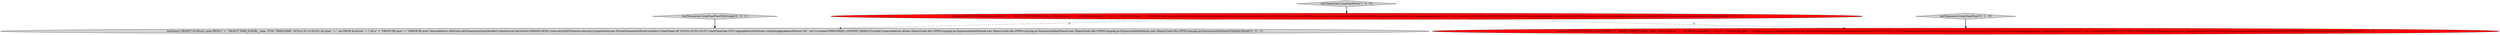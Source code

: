 digraph {
1 [style = filled, label = "testTimeseriesUsingTimeFloor['1', '0', '0']", fillcolor = lightgray, shape = diamond image = "AAA0AAABBB1BBB"];
4 [style = filled, label = "testQuery(\"SELECT SUM(cnt), gran FROM (\" + \" SELECT TIME_FLOOR(__time, 'P1M', TIMESTAMP '1970-01-01 01:02:03') AS gran,\" + \" cnt FROM druid.foo\" + \") AS x\" + \"GROUP BY gran\" + \"ORDER BY gran\",ImmutableList.of(Druids.newTimeseriesQueryBuilder().dataSource(CalciteTests.DATASOURCE1).intervals(QSS(Filtration.eternity())).granularity(new PeriodGranularity(Period.months(1),DateTimes.of(\"1970-01-01T01:02:03\"),DateTimeZone.UTC)).aggregators(AGGS(new LongSumAggregatorFactory(\"a0\",\"cnt\"))).context(TIMESERIES_CONTEXT_DEFAULT).build()),ImmutableList.of(new Object((((edu.fdu.CPPDG.tinypdg.pe.ExpressionInfo@9cacde,new Object((((edu.fdu.CPPDG.tinypdg.pe.ExpressionInfo@9cace5,new Object((((edu.fdu.CPPDG.tinypdg.pe.ExpressionInfo@9cacec,new Object((((edu.fdu.CPPDG.tinypdg.pe.ExpressionInfo@9cacf3))@@@3@@@['0', '0', '1']", fillcolor = lightgray, shape = ellipse image = "AAA0AAABBB3BBB"];
5 [style = filled, label = "testTimeseriesUsingTimeFloorWithOrigin['0', '0', '1']", fillcolor = lightgray, shape = diamond image = "AAA0AAABBB3BBB"];
2 [style = filled, label = "testQuery(\"SELECT SUM(cnt), gran FROM (\" + \" SELECT TIME_FLOOR(__time, 'P1M') AS gran,\" + \" cnt FROM druid.foo\" + \") AS x\" + \"GROUP BY gran\" + \"ORDER BY gran\",ImmutableList.of(Druids.newTimeseriesQueryBuilder().dataSource(CalciteTests.DATASOURCE1).intervals(querySegmentSpec(Filtration.eternity())).granularity(Granularities.MONTH).aggregators(aggregators(new LongSumAggregatorFactory(\"a0\",\"cnt\"))).context(TIMESERIES_CONTEXT_DEFAULT).build()),ImmutableList.of(new Object((((edu.fdu.CPPDG.tinypdg.pe.ExpressionInfo@9cac90,new Object((((edu.fdu.CPPDG.tinypdg.pe.ExpressionInfo@9cac97))@@@3@@@['0', '1', '0']", fillcolor = red, shape = ellipse image = "AAA1AAABBB2BBB"];
3 [style = filled, label = "testTimeseriesUsingTimeFloor['0', '1', '0']", fillcolor = lightgray, shape = diamond image = "AAA0AAABBB2BBB"];
0 [style = filled, label = "testQuery(\"SELECT SUM(cnt), gran FROM (\" + \" SELECT TIME_FLOOR(__time, 'P1M') AS gran,\" + \" cnt FROM druid.foo\" + \") AS x\" + \"GROUP BY gran\" + \"ORDER BY gran\",ImmutableList.of(Druids.newTimeseriesQueryBuilder().dataSource(CalciteTests.DATASOURCE1).intervals(QSS(Filtration.eternity())).granularity(Granularities.MONTH).aggregators(AGGS(new LongSumAggregatorFactory(\"a0\",\"cnt\"))).context(TIMESERIES_CONTEXT_DEFAULT).build()),ImmutableList.of(new Object((((edu.fdu.CPPDG.tinypdg.pe.ExpressionInfo@9cac4c,new Object((((edu.fdu.CPPDG.tinypdg.pe.ExpressionInfo@9cac53))@@@3@@@['1', '0', '0']", fillcolor = red, shape = ellipse image = "AAA1AAABBB1BBB"];
0->2 [style = dashed, label="0"];
0->4 [style = dashed, label="0"];
1->0 [style = bold, label=""];
3->2 [style = bold, label=""];
5->4 [style = bold, label=""];
}
